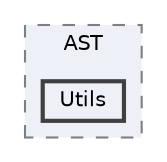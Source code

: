 digraph "/Users/henry/workspace/reflex-compiler/src/AST/Utils"
{
 // LATEX_PDF_SIZE
  bgcolor="transparent";
  edge [fontname=Helvetica,fontsize=10,labelfontname=Helvetica,labelfontsize=10];
  node [fontname=Helvetica,fontsize=10,shape=box,height=0.2,width=0.4];
  compound=true
  subgraph clusterdir_2753544c6f01c90a87473366a10a4997 {
    graph [ bgcolor="#edf0f7", pencolor="grey50", label="AST", fontname=Helvetica,fontsize=10 style="filled,dashed", URL="dir_2753544c6f01c90a87473366a10a4997.html",tooltip=""]
  dir_b21c1c704036c963de9c09e26f526f1c [label="Utils", fillcolor="#edf0f7", color="grey25", style="filled,bold", URL="dir_b21c1c704036c963de9c09e26f526f1c.html",tooltip=""];
  }
}
